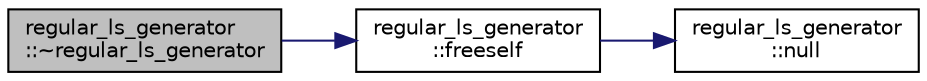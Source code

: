 digraph "regular_ls_generator::~regular_ls_generator"
{
  edge [fontname="Helvetica",fontsize="10",labelfontname="Helvetica",labelfontsize="10"];
  node [fontname="Helvetica",fontsize="10",shape=record];
  rankdir="LR";
  Node3 [label="regular_ls_generator\l::~regular_ls_generator",height=0.2,width=0.4,color="black", fillcolor="grey75", style="filled", fontcolor="black"];
  Node3 -> Node4 [color="midnightblue",fontsize="10",style="solid",fontname="Helvetica"];
  Node4 [label="regular_ls_generator\l::freeself",height=0.2,width=0.4,color="black", fillcolor="white", style="filled",URL="$d2/dd8/classregular__ls__generator.html#afb4921511c596c2fc97e981217701be4"];
  Node4 -> Node5 [color="midnightblue",fontsize="10",style="solid",fontname="Helvetica"];
  Node5 [label="regular_ls_generator\l::null",height=0.2,width=0.4,color="black", fillcolor="white", style="filled",URL="$d2/dd8/classregular__ls__generator.html#affba5c26b9354a220b8be161cb1da5b4"];
}
